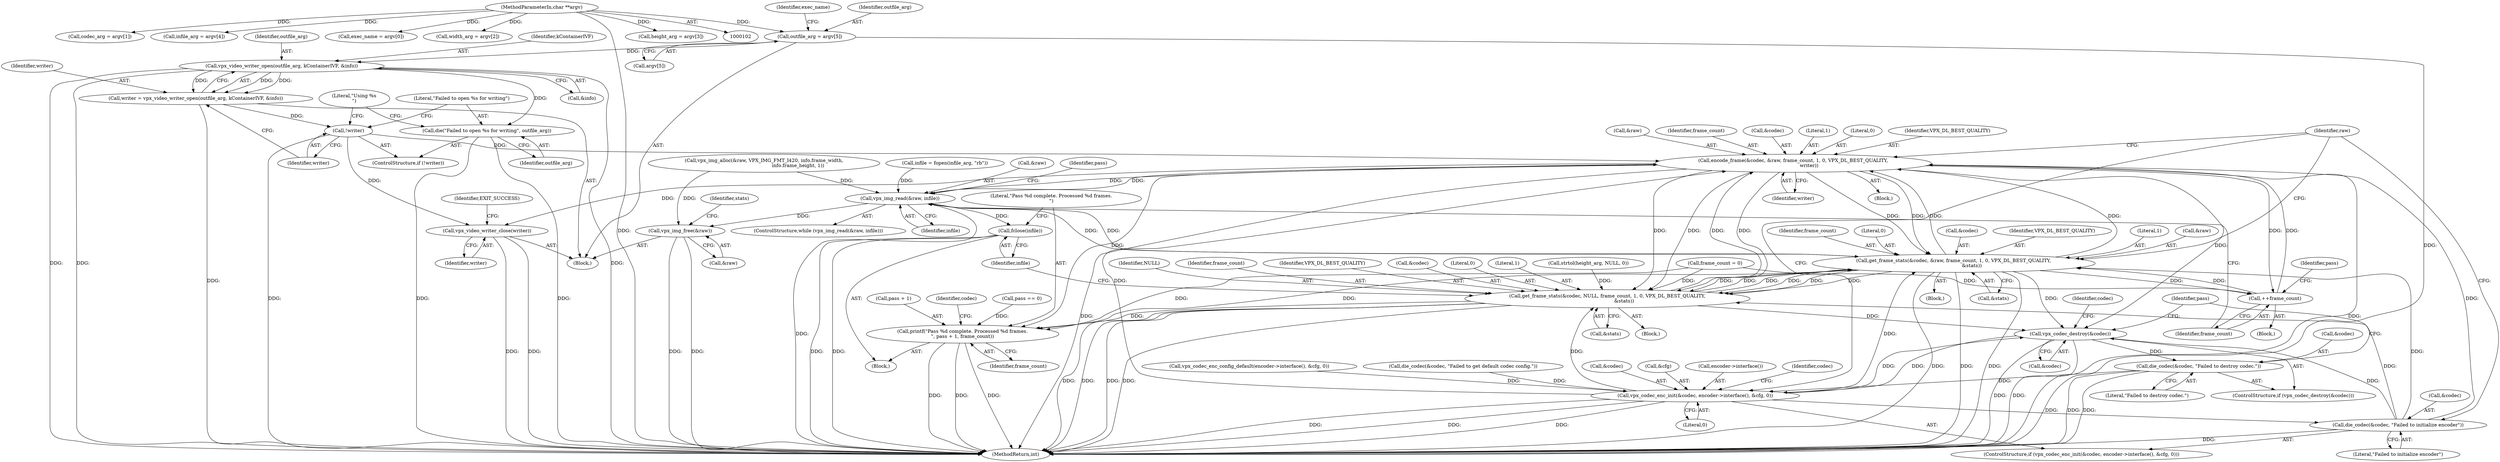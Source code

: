 digraph "0_Android_5a9753fca56f0eeb9f61e342b2fccffc364f9426_18@array" {
"1000157" [label="(Call,outfile_arg = argv[5])"];
"1000104" [label="(MethodParameterIn,char **argv)"];
"1000280" [label="(Call,vpx_video_writer_open(outfile_arg, kContainerIVF, &info))"];
"1000278" [label="(Call,writer = vpx_video_writer_open(outfile_arg, kContainerIVF, &info))"];
"1000286" [label="(Call,!writer)"];
"1000433" [label="(Call,encode_frame(&codec, &raw, frame_count, 1, 0, VPX_DL_BEST_QUALITY,\n                     writer))"];
"1000408" [label="(Call,vpx_img_read(&raw, infile))"];
"1000420" [label="(Call,get_frame_stats(&codec, &raw, frame_count, 1, 0, VPX_DL_BEST_QUALITY,\n                        &stats))"];
"1000413" [label="(Call,++frame_count)"];
"1000448" [label="(Call,get_frame_stats(&codec, NULL, frame_count, 1, 0, VPX_DL_BEST_QUALITY,\n                      &stats))"];
"1000464" [label="(Call,printf(\"Pass %d complete. Processed %d frames.\n\", pass + 1, frame_count))"];
"1000471" [label="(Call,vpx_codec_destroy(&codec))"];
"1000396" [label="(Call,vpx_codec_enc_init(&codec, encoder->interface(), &cfg, 0))"];
"1000403" [label="(Call,die_codec(&codec, \"Failed to initialize encoder\"))"];
"1000474" [label="(Call,die_codec(&codec, \"Failed to destroy codec.\"))"];
"1000462" [label="(Call,fclose(infile))"];
"1000478" [label="(Call,vpx_img_free(&raw))"];
"1000485" [label="(Call,vpx_video_writer_close(writer))"];
"1000288" [label="(Call,die(\"Failed to open %s for writing\", outfile_arg))"];
"1000283" [label="(Call,&info)"];
"1000465" [label="(Literal,\"Pass %d complete. Processed %d frames.\n\")"];
"1000400" [label="(Call,&cfg)"];
"1000438" [label="(Identifier,frame_count)"];
"1000137" [label="(Call,codec_arg = argv[1])"];
"1000279" [label="(Identifier,writer)"];
"1000420" [label="(Call,get_frame_stats(&codec, &raw, frame_count, 1, 0, VPX_DL_BEST_QUALITY,\n                        &stats))"];
"1000463" [label="(Identifier,infile)"];
"1000406" [label="(Literal,\"Failed to initialize encoder\")"];
"1000399" [label="(Call,encoder->interface())"];
"1000357" [label="(Identifier,pass)"];
"1000417" [label="(Identifier,pass)"];
"1000442" [label="(Identifier,writer)"];
"1000472" [label="(Call,&codec)"];
"1000428" [label="(Identifier,VPX_DL_BEST_QUALITY)"];
"1000405" [label="(Identifier,codec)"];
"1000432" [label="(Block,)"];
"1000473" [label="(Identifier,codec)"];
"1000456" [label="(Call,&stats)"];
"1000297" [label="(Call,vpx_codec_enc_config_default(encoder->interface(), &cfg, 0))"];
"1000434" [label="(Call,&codec)"];
"1000470" [label="(ControlStructure,if (vpx_codec_destroy(&codec)))"];
"1000426" [label="(Literal,1)"];
"1000404" [label="(Call,&codec)"];
"1000486" [label="(Identifier,writer)"];
"1000423" [label="(Call,&raw)"];
"1000258" [label="(Call,vpx_img_alloc(&raw, VPX_IMG_FMT_I420, info.frame_width,\n                                             info.frame_height, 1))"];
"1000286" [label="(Call,!writer)"];
"1000152" [label="(Call,infile_arg = argv[4])"];
"1000433" [label="(Call,encode_frame(&codec, &raw, frame_count, 1, 0, VPX_DL_BEST_QUALITY,\n                     writer))"];
"1000429" [label="(Call,&stats)"];
"1000159" [label="(Call,argv[5])"];
"1000439" [label="(Literal,1)"];
"1000105" [label="(Block,)"];
"1000162" [label="(Call,exec_name = argv[0])"];
"1000485" [label="(Call,vpx_video_writer_close(writer))"];
"1000157" [label="(Call,outfile_arg = argv[5])"];
"1000419" [label="(Block,)"];
"1000410" [label="(Identifier,raw)"];
"1000387" [label="(Call,infile = fopen(infile_arg, \"rb\"))"];
"1000282" [label="(Identifier,kContainerIVF)"];
"1000287" [label="(Identifier,writer)"];
"1000412" [label="(Block,)"];
"1000396" [label="(Call,vpx_codec_enc_init(&codec, encoder->interface(), &cfg, 0))"];
"1000448" [label="(Call,get_frame_stats(&codec, NULL, frame_count, 1, 0, VPX_DL_BEST_QUALITY,\n                      &stats))"];
"1000427" [label="(Literal,0)"];
"1000474" [label="(Call,die_codec(&codec, \"Failed to destroy codec.\"))"];
"1000444" [label="(Call,pass == 0)"];
"1000451" [label="(Identifier,NULL)"];
"1000104" [label="(MethodParameterIn,char **argv)"];
"1000452" [label="(Identifier,frame_count)"];
"1000440" [label="(Literal,0)"];
"1000409" [label="(Call,&raw)"];
"1000455" [label="(Identifier,VPX_DL_BEST_QUALITY)"];
"1000488" [label="(Identifier,EXIT_SUCCESS)"];
"1000285" [label="(ControlStructure,if (!writer))"];
"1000476" [label="(Identifier,codec)"];
"1000411" [label="(Identifier,infile)"];
"1000447" [label="(Block,)"];
"1000142" [label="(Call,width_arg = argv[2])"];
"1000292" [label="(Literal,\"Using %s\n\")"];
"1000489" [label="(MethodReturn,int)"];
"1000441" [label="(Identifier,VPX_DL_BEST_QUALITY)"];
"1000475" [label="(Call,&codec)"];
"1000478" [label="(Call,vpx_img_free(&raw))"];
"1000407" [label="(ControlStructure,while (vpx_img_read(&raw, infile)))"];
"1000290" [label="(Identifier,outfile_arg)"];
"1000483" [label="(Identifier,stats)"];
"1000158" [label="(Identifier,outfile_arg)"];
"1000479" [label="(Call,&raw)"];
"1000163" [label="(Identifier,exec_name)"];
"1000445" [label="(Identifier,pass)"];
"1000304" [label="(Call,die_codec(&codec, \"Failed to get default codec config.\"))"];
"1000147" [label="(Call,height_arg = argv[3])"];
"1000471" [label="(Call,vpx_codec_destroy(&codec))"];
"1000449" [label="(Call,&codec)"];
"1000414" [label="(Identifier,frame_count)"];
"1000288" [label="(Call,die(\"Failed to open %s for writing\", outfile_arg))"];
"1000464" [label="(Call,printf(\"Pass %d complete. Processed %d frames.\n\", pass + 1, frame_count))"];
"1000289" [label="(Literal,\"Failed to open %s for writing\")"];
"1000477" [label="(Literal,\"Failed to destroy codec.\")"];
"1000280" [label="(Call,vpx_video_writer_open(outfile_arg, kContainerIVF, &info))"];
"1000436" [label="(Call,&raw)"];
"1000454" [label="(Literal,0)"];
"1000469" [label="(Identifier,frame_count)"];
"1000453" [label="(Literal,1)"];
"1000408" [label="(Call,vpx_img_read(&raw, infile))"];
"1000395" [label="(ControlStructure,if (vpx_codec_enc_init(&codec, encoder->interface(), &cfg, 0)))"];
"1000397" [label="(Call,&codec)"];
"1000281" [label="(Identifier,outfile_arg)"];
"1000402" [label="(Literal,0)"];
"1000466" [label="(Call,pass + 1)"];
"1000413" [label="(Call,++frame_count)"];
"1000358" [label="(Block,)"];
"1000425" [label="(Identifier,frame_count)"];
"1000215" [label="(Call,strtol(height_arg, NULL, 0))"];
"1000421" [label="(Call,&codec)"];
"1000360" [label="(Call,frame_count = 0)"];
"1000278" [label="(Call,writer = vpx_video_writer_open(outfile_arg, kContainerIVF, &info))"];
"1000462" [label="(Call,fclose(infile))"];
"1000403" [label="(Call,die_codec(&codec, \"Failed to initialize encoder\"))"];
"1000157" -> "1000105"  [label="AST: "];
"1000157" -> "1000159"  [label="CFG: "];
"1000158" -> "1000157"  [label="AST: "];
"1000159" -> "1000157"  [label="AST: "];
"1000163" -> "1000157"  [label="CFG: "];
"1000157" -> "1000489"  [label="DDG: "];
"1000104" -> "1000157"  [label="DDG: "];
"1000157" -> "1000280"  [label="DDG: "];
"1000104" -> "1000102"  [label="AST: "];
"1000104" -> "1000489"  [label="DDG: "];
"1000104" -> "1000137"  [label="DDG: "];
"1000104" -> "1000142"  [label="DDG: "];
"1000104" -> "1000147"  [label="DDG: "];
"1000104" -> "1000152"  [label="DDG: "];
"1000104" -> "1000162"  [label="DDG: "];
"1000280" -> "1000278"  [label="AST: "];
"1000280" -> "1000283"  [label="CFG: "];
"1000281" -> "1000280"  [label="AST: "];
"1000282" -> "1000280"  [label="AST: "];
"1000283" -> "1000280"  [label="AST: "];
"1000278" -> "1000280"  [label="CFG: "];
"1000280" -> "1000489"  [label="DDG: "];
"1000280" -> "1000489"  [label="DDG: "];
"1000280" -> "1000489"  [label="DDG: "];
"1000280" -> "1000278"  [label="DDG: "];
"1000280" -> "1000278"  [label="DDG: "];
"1000280" -> "1000278"  [label="DDG: "];
"1000280" -> "1000288"  [label="DDG: "];
"1000278" -> "1000105"  [label="AST: "];
"1000279" -> "1000278"  [label="AST: "];
"1000287" -> "1000278"  [label="CFG: "];
"1000278" -> "1000489"  [label="DDG: "];
"1000278" -> "1000286"  [label="DDG: "];
"1000286" -> "1000285"  [label="AST: "];
"1000286" -> "1000287"  [label="CFG: "];
"1000287" -> "1000286"  [label="AST: "];
"1000289" -> "1000286"  [label="CFG: "];
"1000292" -> "1000286"  [label="CFG: "];
"1000286" -> "1000489"  [label="DDG: "];
"1000286" -> "1000433"  [label="DDG: "];
"1000286" -> "1000485"  [label="DDG: "];
"1000433" -> "1000432"  [label="AST: "];
"1000433" -> "1000442"  [label="CFG: "];
"1000434" -> "1000433"  [label="AST: "];
"1000436" -> "1000433"  [label="AST: "];
"1000438" -> "1000433"  [label="AST: "];
"1000439" -> "1000433"  [label="AST: "];
"1000440" -> "1000433"  [label="AST: "];
"1000441" -> "1000433"  [label="AST: "];
"1000442" -> "1000433"  [label="AST: "];
"1000410" -> "1000433"  [label="CFG: "];
"1000433" -> "1000489"  [label="DDG: "];
"1000433" -> "1000489"  [label="DDG: "];
"1000433" -> "1000408"  [label="DDG: "];
"1000433" -> "1000413"  [label="DDG: "];
"1000433" -> "1000420"  [label="DDG: "];
"1000433" -> "1000420"  [label="DDG: "];
"1000396" -> "1000433"  [label="DDG: "];
"1000403" -> "1000433"  [label="DDG: "];
"1000420" -> "1000433"  [label="DDG: "];
"1000420" -> "1000433"  [label="DDG: "];
"1000408" -> "1000433"  [label="DDG: "];
"1000413" -> "1000433"  [label="DDG: "];
"1000448" -> "1000433"  [label="DDG: "];
"1000433" -> "1000448"  [label="DDG: "];
"1000433" -> "1000448"  [label="DDG: "];
"1000433" -> "1000448"  [label="DDG: "];
"1000433" -> "1000464"  [label="DDG: "];
"1000433" -> "1000471"  [label="DDG: "];
"1000433" -> "1000485"  [label="DDG: "];
"1000408" -> "1000407"  [label="AST: "];
"1000408" -> "1000411"  [label="CFG: "];
"1000409" -> "1000408"  [label="AST: "];
"1000411" -> "1000408"  [label="AST: "];
"1000414" -> "1000408"  [label="CFG: "];
"1000445" -> "1000408"  [label="CFG: "];
"1000408" -> "1000489"  [label="DDG: "];
"1000258" -> "1000408"  [label="DDG: "];
"1000420" -> "1000408"  [label="DDG: "];
"1000387" -> "1000408"  [label="DDG: "];
"1000408" -> "1000420"  [label="DDG: "];
"1000408" -> "1000462"  [label="DDG: "];
"1000408" -> "1000478"  [label="DDG: "];
"1000420" -> "1000419"  [label="AST: "];
"1000420" -> "1000429"  [label="CFG: "];
"1000421" -> "1000420"  [label="AST: "];
"1000423" -> "1000420"  [label="AST: "];
"1000425" -> "1000420"  [label="AST: "];
"1000426" -> "1000420"  [label="AST: "];
"1000427" -> "1000420"  [label="AST: "];
"1000428" -> "1000420"  [label="AST: "];
"1000429" -> "1000420"  [label="AST: "];
"1000410" -> "1000420"  [label="CFG: "];
"1000420" -> "1000489"  [label="DDG: "];
"1000420" -> "1000489"  [label="DDG: "];
"1000420" -> "1000489"  [label="DDG: "];
"1000420" -> "1000413"  [label="DDG: "];
"1000396" -> "1000420"  [label="DDG: "];
"1000403" -> "1000420"  [label="DDG: "];
"1000413" -> "1000420"  [label="DDG: "];
"1000448" -> "1000420"  [label="DDG: "];
"1000448" -> "1000420"  [label="DDG: "];
"1000420" -> "1000448"  [label="DDG: "];
"1000420" -> "1000448"  [label="DDG: "];
"1000420" -> "1000448"  [label="DDG: "];
"1000420" -> "1000448"  [label="DDG: "];
"1000420" -> "1000464"  [label="DDG: "];
"1000420" -> "1000471"  [label="DDG: "];
"1000413" -> "1000412"  [label="AST: "];
"1000413" -> "1000414"  [label="CFG: "];
"1000414" -> "1000413"  [label="AST: "];
"1000417" -> "1000413"  [label="CFG: "];
"1000360" -> "1000413"  [label="DDG: "];
"1000448" -> "1000447"  [label="AST: "];
"1000448" -> "1000456"  [label="CFG: "];
"1000449" -> "1000448"  [label="AST: "];
"1000451" -> "1000448"  [label="AST: "];
"1000452" -> "1000448"  [label="AST: "];
"1000453" -> "1000448"  [label="AST: "];
"1000454" -> "1000448"  [label="AST: "];
"1000455" -> "1000448"  [label="AST: "];
"1000456" -> "1000448"  [label="AST: "];
"1000463" -> "1000448"  [label="CFG: "];
"1000448" -> "1000489"  [label="DDG: "];
"1000448" -> "1000489"  [label="DDG: "];
"1000448" -> "1000489"  [label="DDG: "];
"1000448" -> "1000489"  [label="DDG: "];
"1000396" -> "1000448"  [label="DDG: "];
"1000403" -> "1000448"  [label="DDG: "];
"1000215" -> "1000448"  [label="DDG: "];
"1000360" -> "1000448"  [label="DDG: "];
"1000448" -> "1000464"  [label="DDG: "];
"1000448" -> "1000471"  [label="DDG: "];
"1000464" -> "1000358"  [label="AST: "];
"1000464" -> "1000469"  [label="CFG: "];
"1000465" -> "1000464"  [label="AST: "];
"1000466" -> "1000464"  [label="AST: "];
"1000469" -> "1000464"  [label="AST: "];
"1000473" -> "1000464"  [label="CFG: "];
"1000464" -> "1000489"  [label="DDG: "];
"1000464" -> "1000489"  [label="DDG: "];
"1000464" -> "1000489"  [label="DDG: "];
"1000444" -> "1000464"  [label="DDG: "];
"1000360" -> "1000464"  [label="DDG: "];
"1000471" -> "1000470"  [label="AST: "];
"1000471" -> "1000472"  [label="CFG: "];
"1000472" -> "1000471"  [label="AST: "];
"1000476" -> "1000471"  [label="CFG: "];
"1000357" -> "1000471"  [label="CFG: "];
"1000471" -> "1000489"  [label="DDG: "];
"1000471" -> "1000489"  [label="DDG: "];
"1000471" -> "1000396"  [label="DDG: "];
"1000396" -> "1000471"  [label="DDG: "];
"1000403" -> "1000471"  [label="DDG: "];
"1000471" -> "1000474"  [label="DDG: "];
"1000396" -> "1000395"  [label="AST: "];
"1000396" -> "1000402"  [label="CFG: "];
"1000397" -> "1000396"  [label="AST: "];
"1000399" -> "1000396"  [label="AST: "];
"1000400" -> "1000396"  [label="AST: "];
"1000402" -> "1000396"  [label="AST: "];
"1000405" -> "1000396"  [label="CFG: "];
"1000410" -> "1000396"  [label="CFG: "];
"1000396" -> "1000489"  [label="DDG: "];
"1000396" -> "1000489"  [label="DDG: "];
"1000396" -> "1000489"  [label="DDG: "];
"1000304" -> "1000396"  [label="DDG: "];
"1000474" -> "1000396"  [label="DDG: "];
"1000297" -> "1000396"  [label="DDG: "];
"1000396" -> "1000403"  [label="DDG: "];
"1000403" -> "1000395"  [label="AST: "];
"1000403" -> "1000406"  [label="CFG: "];
"1000404" -> "1000403"  [label="AST: "];
"1000406" -> "1000403"  [label="AST: "];
"1000410" -> "1000403"  [label="CFG: "];
"1000403" -> "1000489"  [label="DDG: "];
"1000474" -> "1000470"  [label="AST: "];
"1000474" -> "1000477"  [label="CFG: "];
"1000475" -> "1000474"  [label="AST: "];
"1000477" -> "1000474"  [label="AST: "];
"1000357" -> "1000474"  [label="CFG: "];
"1000474" -> "1000489"  [label="DDG: "];
"1000474" -> "1000489"  [label="DDG: "];
"1000462" -> "1000358"  [label="AST: "];
"1000462" -> "1000463"  [label="CFG: "];
"1000463" -> "1000462"  [label="AST: "];
"1000465" -> "1000462"  [label="CFG: "];
"1000462" -> "1000489"  [label="DDG: "];
"1000462" -> "1000489"  [label="DDG: "];
"1000478" -> "1000105"  [label="AST: "];
"1000478" -> "1000479"  [label="CFG: "];
"1000479" -> "1000478"  [label="AST: "];
"1000483" -> "1000478"  [label="CFG: "];
"1000478" -> "1000489"  [label="DDG: "];
"1000478" -> "1000489"  [label="DDG: "];
"1000258" -> "1000478"  [label="DDG: "];
"1000485" -> "1000105"  [label="AST: "];
"1000485" -> "1000486"  [label="CFG: "];
"1000486" -> "1000485"  [label="AST: "];
"1000488" -> "1000485"  [label="CFG: "];
"1000485" -> "1000489"  [label="DDG: "];
"1000485" -> "1000489"  [label="DDG: "];
"1000288" -> "1000285"  [label="AST: "];
"1000288" -> "1000290"  [label="CFG: "];
"1000289" -> "1000288"  [label="AST: "];
"1000290" -> "1000288"  [label="AST: "];
"1000292" -> "1000288"  [label="CFG: "];
"1000288" -> "1000489"  [label="DDG: "];
"1000288" -> "1000489"  [label="DDG: "];
}
